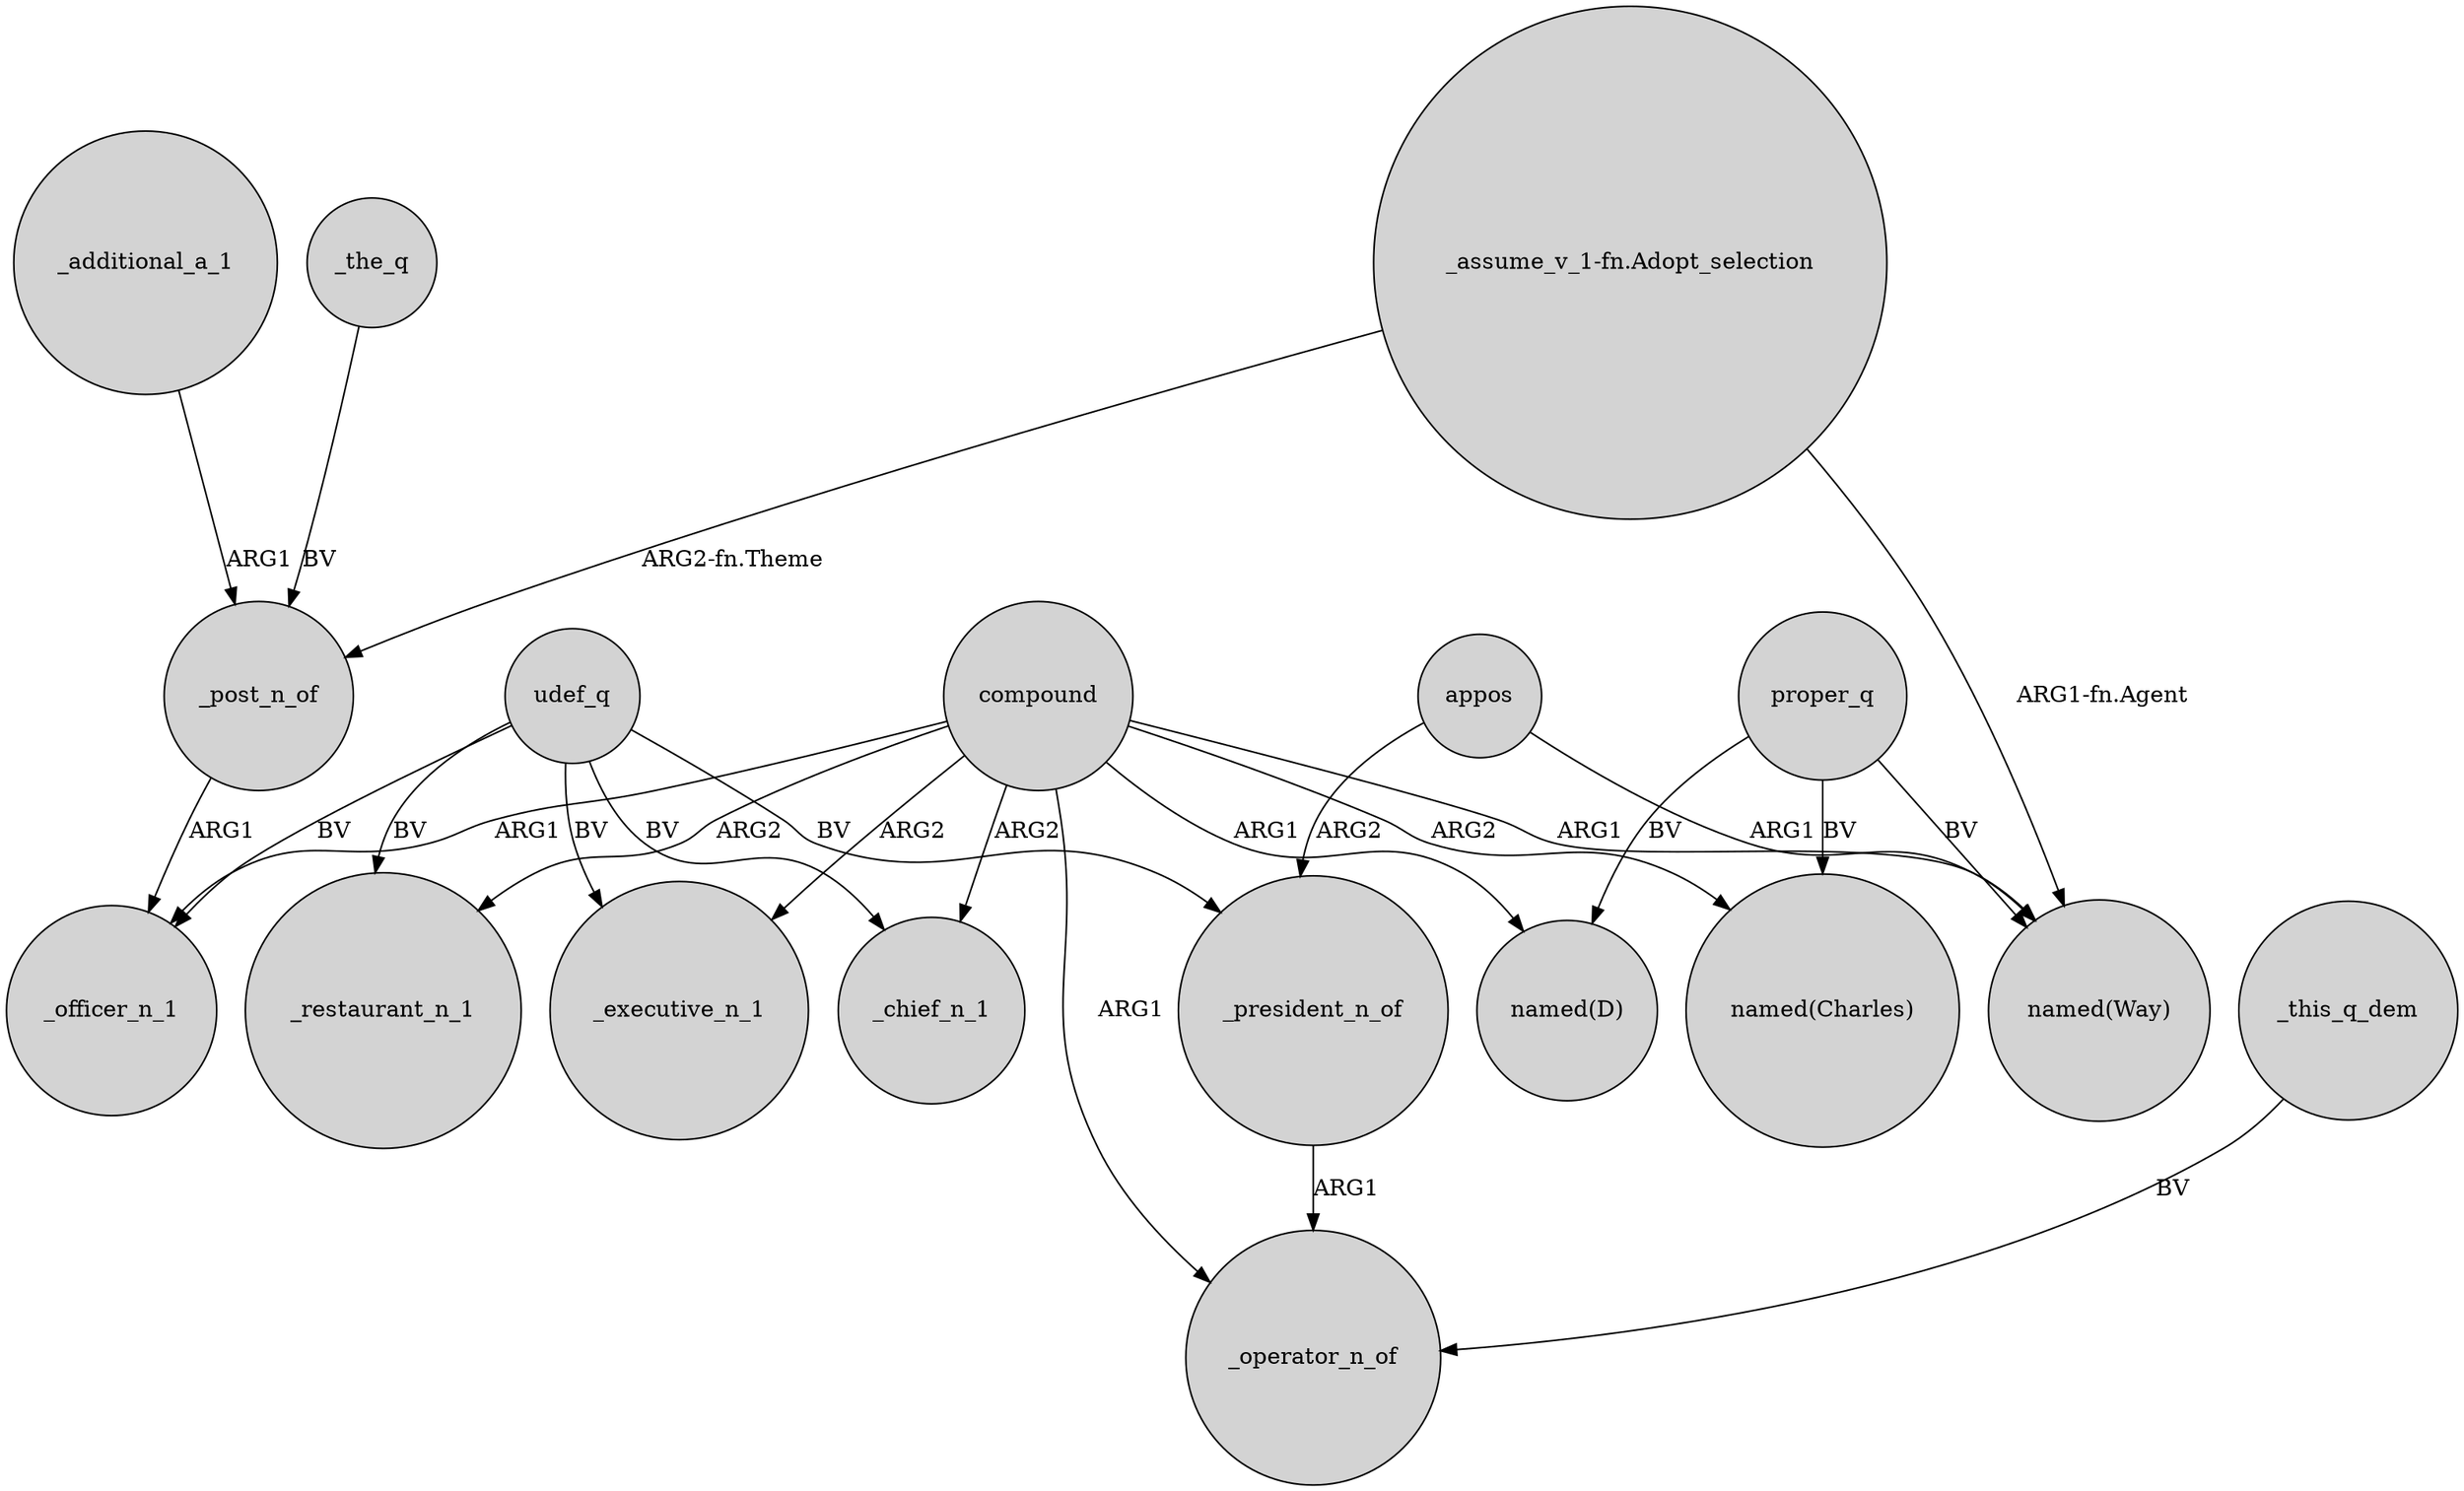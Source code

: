 digraph {
	node [shape=circle style=filled]
	compound -> _restaurant_n_1 [label=ARG2]
	udef_q -> _executive_n_1 [label=BV]
	proper_q -> "named(Way)" [label=BV]
	compound -> _chief_n_1 [label=ARG2]
	compound -> _officer_n_1 [label=ARG1]
	compound -> "named(Way)" [label=ARG1]
	appos -> _president_n_of [label=ARG2]
	udef_q -> _chief_n_1 [label=BV]
	udef_q -> _president_n_of [label=BV]
	_additional_a_1 -> _post_n_of [label=ARG1]
	appos -> "named(Way)" [label=ARG1]
	udef_q -> _officer_n_1 [label=BV]
	compound -> _operator_n_of [label=ARG1]
	"_assume_v_1-fn.Adopt_selection" -> "named(Way)" [label="ARG1-fn.Agent"]
	_this_q_dem -> _operator_n_of [label=BV]
	udef_q -> _restaurant_n_1 [label=BV]
	proper_q -> "named(D)" [label=BV]
	proper_q -> "named(Charles)" [label=BV]
	"_assume_v_1-fn.Adopt_selection" -> _post_n_of [label="ARG2-fn.Theme"]
	_post_n_of -> _officer_n_1 [label=ARG1]
	compound -> "named(Charles)" [label=ARG2]
	_the_q -> _post_n_of [label=BV]
	_president_n_of -> _operator_n_of [label=ARG1]
	compound -> _executive_n_1 [label=ARG2]
	compound -> "named(D)" [label=ARG1]
}
